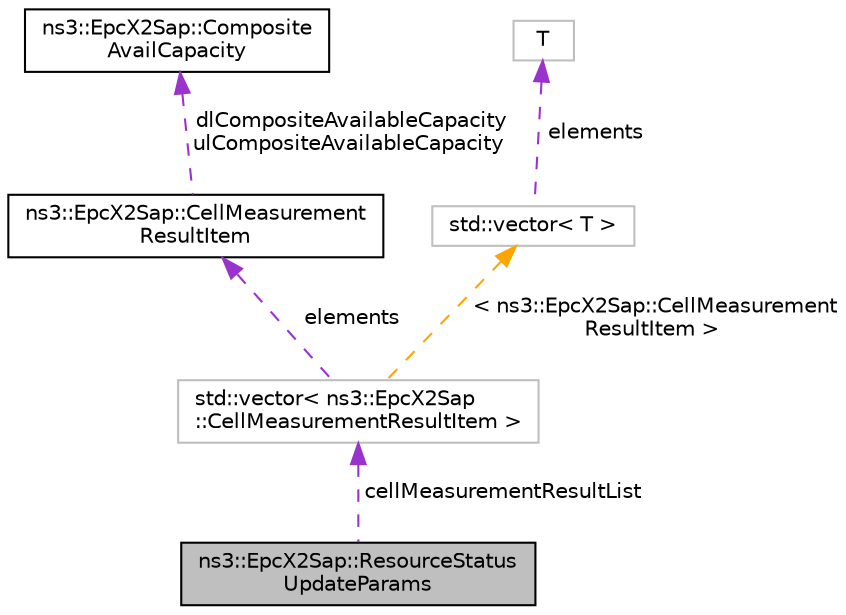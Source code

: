 digraph "ns3::EpcX2Sap::ResourceStatusUpdateParams"
{
 // LATEX_PDF_SIZE
  edge [fontname="Helvetica",fontsize="10",labelfontname="Helvetica",labelfontsize="10"];
  node [fontname="Helvetica",fontsize="10",shape=record];
  Node1 [label="ns3::EpcX2Sap::ResourceStatus\lUpdateParams",height=0.2,width=0.4,color="black", fillcolor="grey75", style="filled", fontcolor="black",tooltip="Parameters of the RESOURCE STATUS UPDATE message."];
  Node2 -> Node1 [dir="back",color="darkorchid3",fontsize="10",style="dashed",label=" cellMeasurementResultList" ,fontname="Helvetica"];
  Node2 [label="std::vector\< ns3::EpcX2Sap\l::CellMeasurementResultItem \>",height=0.2,width=0.4,color="grey75", fillcolor="white", style="filled",tooltip=" "];
  Node3 -> Node2 [dir="back",color="darkorchid3",fontsize="10",style="dashed",label=" elements" ,fontname="Helvetica"];
  Node3 [label="ns3::EpcX2Sap::CellMeasurement\lResultItem",height=0.2,width=0.4,color="black", fillcolor="white", style="filled",URL="$structns3_1_1_epc_x2_sap_1_1_cell_measurement_result_item.html",tooltip="Cell Measurement Result Item as it is used in the RESOURCE STATUS UPDATE message."];
  Node4 -> Node3 [dir="back",color="darkorchid3",fontsize="10",style="dashed",label=" dlCompositeAvailableCapacity\nulCompositeAvailableCapacity" ,fontname="Helvetica"];
  Node4 [label="ns3::EpcX2Sap::Composite\lAvailCapacity",height=0.2,width=0.4,color="black", fillcolor="white", style="filled",URL="$structns3_1_1_epc_x2_sap_1_1_composite_avail_capacity.html",tooltip="Composite Available Capacity as it is used in the RESOURCE STATUS UPDATE message."];
  Node5 -> Node2 [dir="back",color="orange",fontsize="10",style="dashed",label=" \< ns3::EpcX2Sap::CellMeasurement\lResultItem \>" ,fontname="Helvetica"];
  Node5 [label="std::vector\< T \>",height=0.2,width=0.4,color="grey75", fillcolor="white", style="filled",tooltip=" "];
  Node6 -> Node5 [dir="back",color="darkorchid3",fontsize="10",style="dashed",label=" elements" ,fontname="Helvetica"];
  Node6 [label="T",height=0.2,width=0.4,color="grey75", fillcolor="white", style="filled",tooltip=" "];
}
